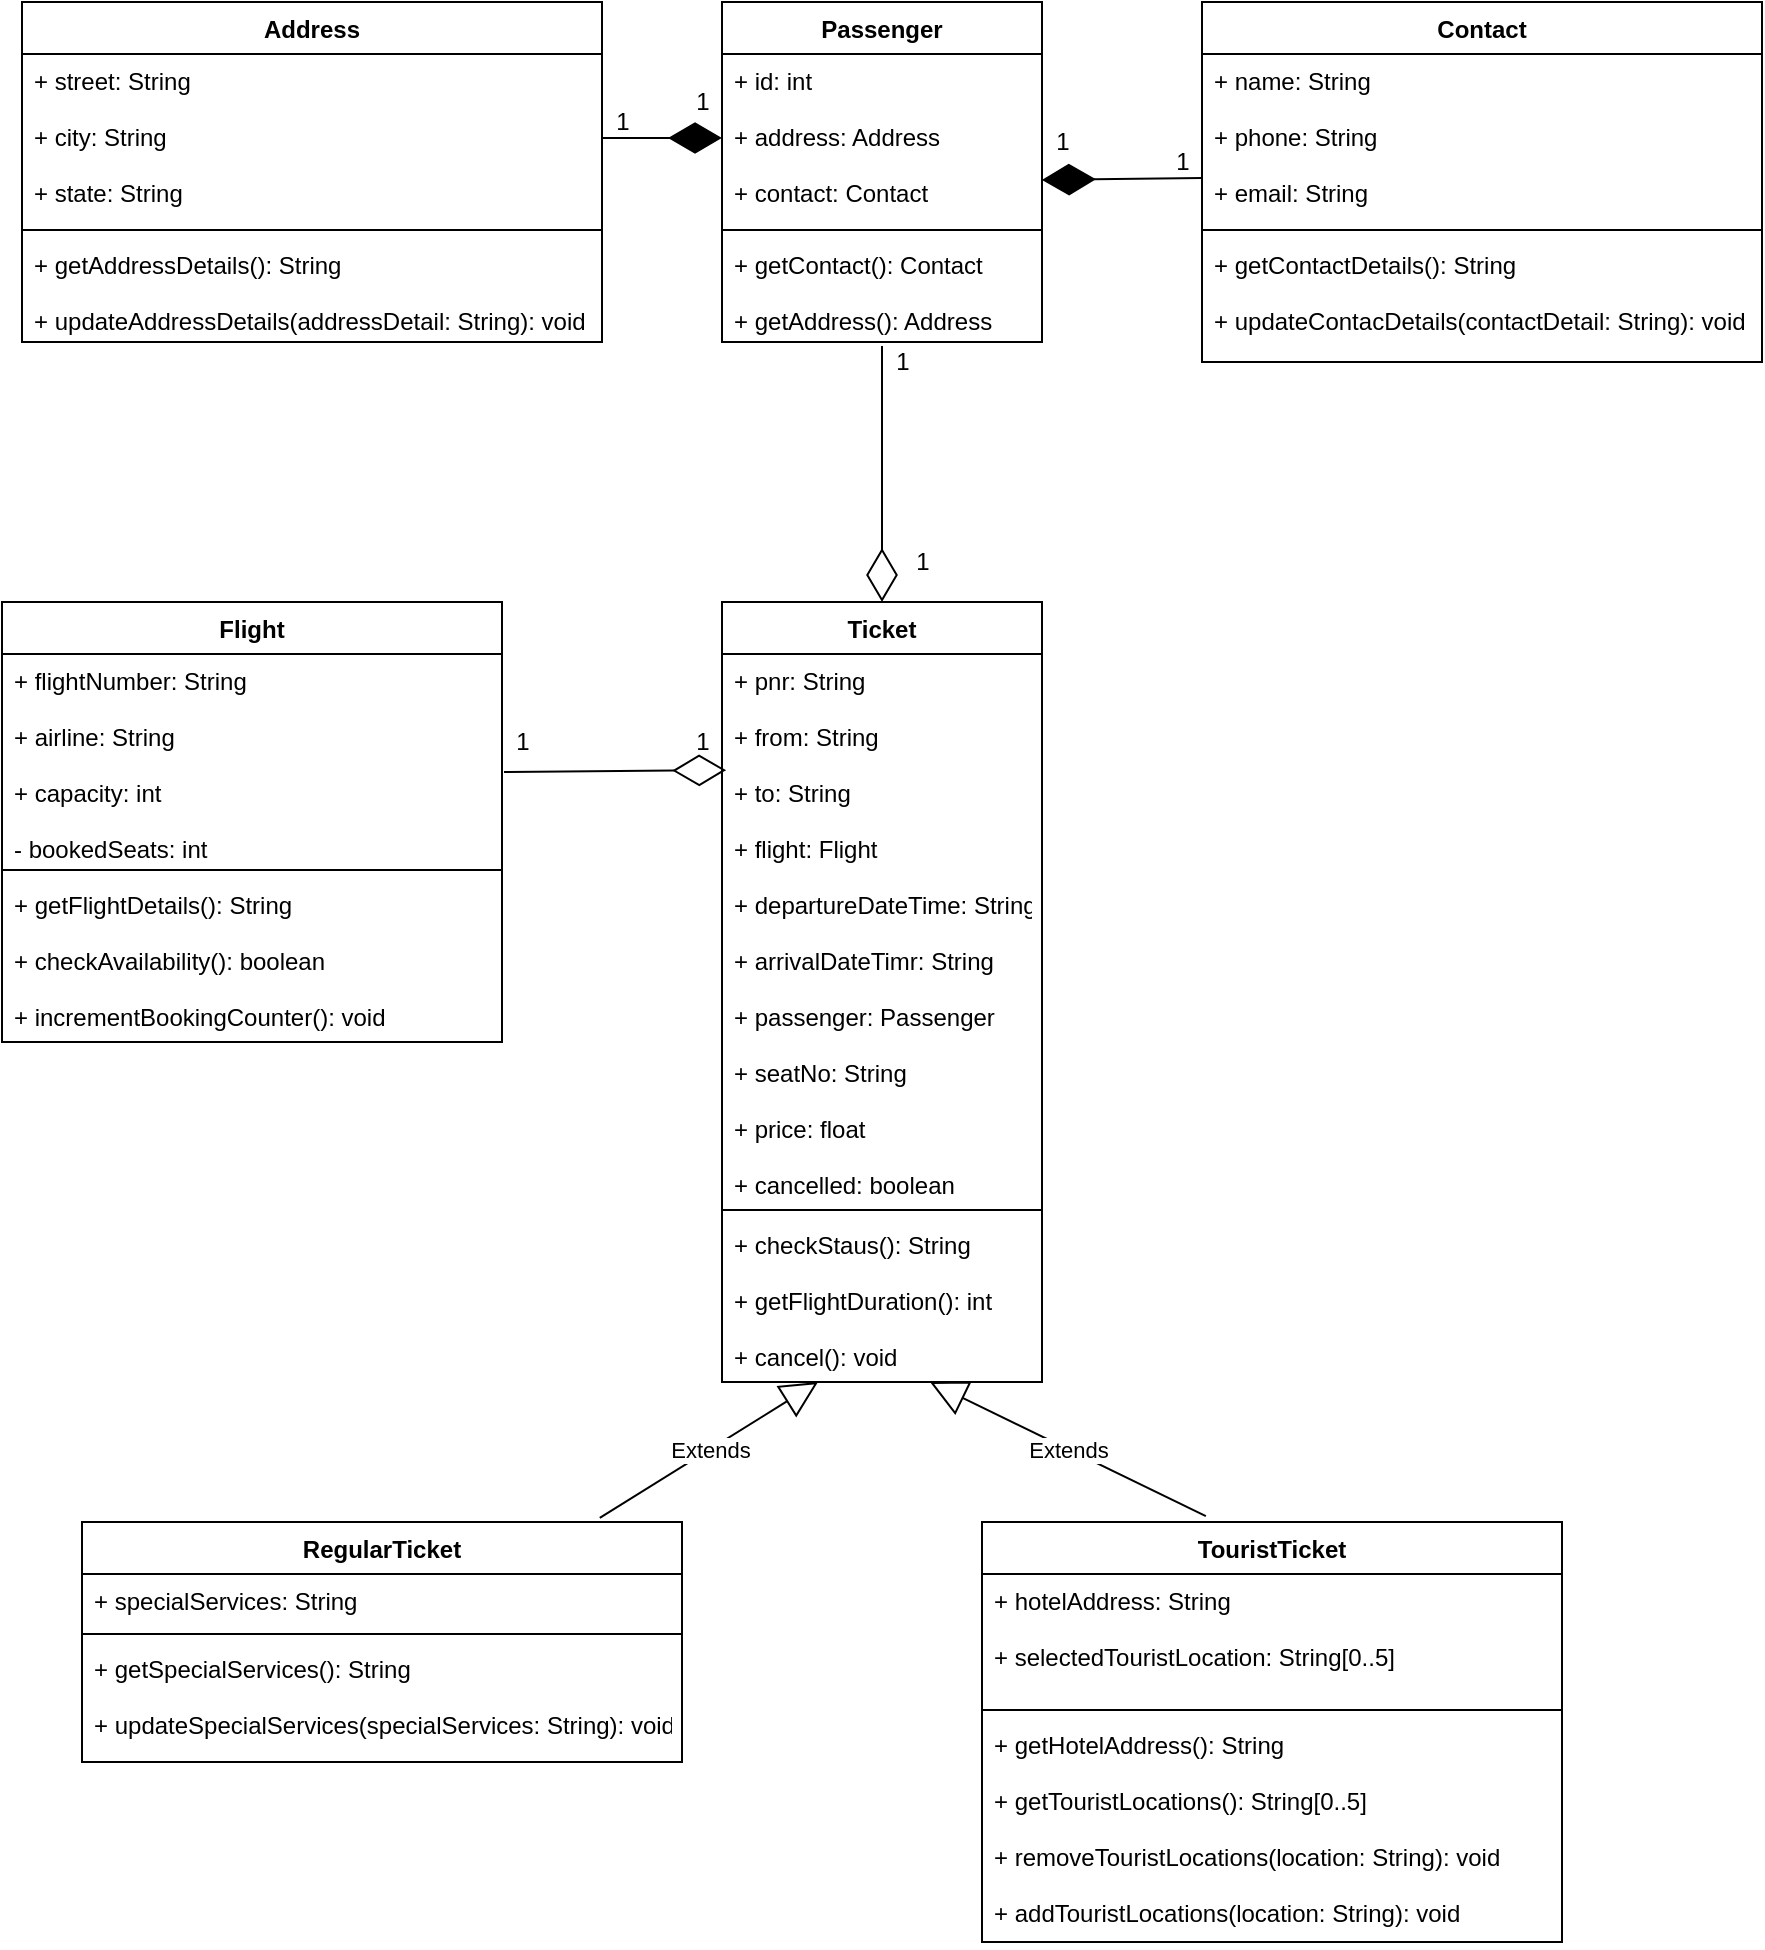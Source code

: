 <mxfile version="14.2.2" type="device"><diagram id="tFdPu36nHyLPyFWgovBM" name="Page-1"><mxGraphModel dx="868" dy="393" grid="1" gridSize="10" guides="1" tooltips="1" connect="1" arrows="1" fold="1" page="1" pageScale="1" pageWidth="850" pageHeight="1100" math="0" shadow="0"><root><mxCell id="0"/><mxCell id="1" parent="0"/><mxCell id="cZrpZfd7uOMHgxI16uGz-41" value="Passenger" style="swimlane;fontStyle=1;align=center;verticalAlign=top;childLayout=stackLayout;horizontal=1;startSize=26;horizontalStack=0;resizeParent=1;resizeParentMax=0;resizeLast=0;collapsible=1;marginBottom=0;" vertex="1" parent="1"><mxGeometry x="360" y="40" width="160" height="170" as="geometry"/></mxCell><mxCell id="cZrpZfd7uOMHgxI16uGz-42" value="+ id: int&#10;&#10;+ address: Address&#10;&#10;+ contact: Contact" style="text;strokeColor=none;fillColor=none;align=left;verticalAlign=top;spacingLeft=4;spacingRight=4;overflow=hidden;rotatable=0;points=[[0,0.5],[1,0.5]];portConstraint=eastwest;" vertex="1" parent="cZrpZfd7uOMHgxI16uGz-41"><mxGeometry y="26" width="160" height="84" as="geometry"/></mxCell><mxCell id="cZrpZfd7uOMHgxI16uGz-69" value="" style="endArrow=diamondThin;endFill=1;endSize=24;html=1;exitX=1;exitY=0.5;exitDx=0;exitDy=0;" edge="1" parent="cZrpZfd7uOMHgxI16uGz-41" source="cZrpZfd7uOMHgxI16uGz-46"><mxGeometry width="160" relative="1" as="geometry"><mxPoint x="-90" y="67.5" as="sourcePoint"/><mxPoint y="68" as="targetPoint"/></mxGeometry></mxCell><mxCell id="cZrpZfd7uOMHgxI16uGz-43" value="" style="line;strokeWidth=1;fillColor=none;align=left;verticalAlign=middle;spacingTop=-1;spacingLeft=3;spacingRight=3;rotatable=0;labelPosition=right;points=[];portConstraint=eastwest;" vertex="1" parent="cZrpZfd7uOMHgxI16uGz-41"><mxGeometry y="110" width="160" height="8" as="geometry"/></mxCell><mxCell id="cZrpZfd7uOMHgxI16uGz-44" value="+ getContact(): Contact&#10;&#10;+ getAddress(): Address " style="text;strokeColor=none;fillColor=none;align=left;verticalAlign=top;spacingLeft=4;spacingRight=4;overflow=hidden;rotatable=0;points=[[0,0.5],[1,0.5]];portConstraint=eastwest;" vertex="1" parent="cZrpZfd7uOMHgxI16uGz-41"><mxGeometry y="118" width="160" height="52" as="geometry"/></mxCell><mxCell id="cZrpZfd7uOMHgxI16uGz-45" value="Address" style="swimlane;fontStyle=1;align=center;verticalAlign=top;childLayout=stackLayout;horizontal=1;startSize=26;horizontalStack=0;resizeParent=1;resizeParentMax=0;resizeLast=0;collapsible=1;marginBottom=0;" vertex="1" parent="1"><mxGeometry x="10" y="40" width="290" height="170" as="geometry"/></mxCell><mxCell id="cZrpZfd7uOMHgxI16uGz-46" value="+ street: String&#10;&#10;+ city: String&#10;&#10;+ state: String" style="text;strokeColor=none;fillColor=none;align=left;verticalAlign=top;spacingLeft=4;spacingRight=4;overflow=hidden;rotatable=0;points=[[0,0.5],[1,0.5]];portConstraint=eastwest;" vertex="1" parent="cZrpZfd7uOMHgxI16uGz-45"><mxGeometry y="26" width="290" height="84" as="geometry"/></mxCell><mxCell id="cZrpZfd7uOMHgxI16uGz-47" value="" style="line;strokeWidth=1;fillColor=none;align=left;verticalAlign=middle;spacingTop=-1;spacingLeft=3;spacingRight=3;rotatable=0;labelPosition=right;points=[];portConstraint=eastwest;" vertex="1" parent="cZrpZfd7uOMHgxI16uGz-45"><mxGeometry y="110" width="290" height="8" as="geometry"/></mxCell><mxCell id="cZrpZfd7uOMHgxI16uGz-48" value="+ getAddressDetails(): String&#10;&#10;+ updateAddressDetails(addressDetail: String): void" style="text;strokeColor=none;fillColor=none;align=left;verticalAlign=top;spacingLeft=4;spacingRight=4;overflow=hidden;rotatable=0;points=[[0,0.5],[1,0.5]];portConstraint=eastwest;" vertex="1" parent="cZrpZfd7uOMHgxI16uGz-45"><mxGeometry y="118" width="290" height="52" as="geometry"/></mxCell><mxCell id="cZrpZfd7uOMHgxI16uGz-49" value="Contact" style="swimlane;fontStyle=1;align=center;verticalAlign=top;childLayout=stackLayout;horizontal=1;startSize=26;horizontalStack=0;resizeParent=1;resizeParentMax=0;resizeLast=0;collapsible=1;marginBottom=0;" vertex="1" parent="1"><mxGeometry x="600" y="40" width="280" height="180" as="geometry"/></mxCell><mxCell id="cZrpZfd7uOMHgxI16uGz-50" value="+ name: String&#10;&#10;+ phone: String&#10;&#10;+ email: String" style="text;strokeColor=none;fillColor=none;align=left;verticalAlign=top;spacingLeft=4;spacingRight=4;overflow=hidden;rotatable=0;points=[[0,0.5],[1,0.5]];portConstraint=eastwest;" vertex="1" parent="cZrpZfd7uOMHgxI16uGz-49"><mxGeometry y="26" width="280" height="84" as="geometry"/></mxCell><mxCell id="cZrpZfd7uOMHgxI16uGz-51" value="" style="line;strokeWidth=1;fillColor=none;align=left;verticalAlign=middle;spacingTop=-1;spacingLeft=3;spacingRight=3;rotatable=0;labelPosition=right;points=[];portConstraint=eastwest;" vertex="1" parent="cZrpZfd7uOMHgxI16uGz-49"><mxGeometry y="110" width="280" height="8" as="geometry"/></mxCell><mxCell id="cZrpZfd7uOMHgxI16uGz-52" value="+ getContactDetails(): String&#10;&#10;+ updateContacDetails(contactDetail: String): void" style="text;strokeColor=none;fillColor=none;align=left;verticalAlign=top;spacingLeft=4;spacingRight=4;overflow=hidden;rotatable=0;points=[[0,0.5],[1,0.5]];portConstraint=eastwest;" vertex="1" parent="cZrpZfd7uOMHgxI16uGz-49"><mxGeometry y="118" width="280" height="62" as="geometry"/></mxCell><mxCell id="cZrpZfd7uOMHgxI16uGz-53" value="Flight" style="swimlane;fontStyle=1;align=center;verticalAlign=top;childLayout=stackLayout;horizontal=1;startSize=26;horizontalStack=0;resizeParent=1;resizeParentMax=0;resizeLast=0;collapsible=1;marginBottom=0;" vertex="1" parent="1"><mxGeometry y="340" width="250" height="220" as="geometry"/></mxCell><mxCell id="cZrpZfd7uOMHgxI16uGz-54" value="+ flightNumber: String&#10;&#10;+ airline: String&#10;&#10;+ capacity: int&#10;&#10;- bookedSeats: int" style="text;strokeColor=none;fillColor=none;align=left;verticalAlign=top;spacingLeft=4;spacingRight=4;overflow=hidden;rotatable=0;points=[[0,0.5],[1,0.5]];portConstraint=eastwest;" vertex="1" parent="cZrpZfd7uOMHgxI16uGz-53"><mxGeometry y="26" width="250" height="104" as="geometry"/></mxCell><mxCell id="cZrpZfd7uOMHgxI16uGz-55" value="" style="line;strokeWidth=1;fillColor=none;align=left;verticalAlign=middle;spacingTop=-1;spacingLeft=3;spacingRight=3;rotatable=0;labelPosition=right;points=[];portConstraint=eastwest;" vertex="1" parent="cZrpZfd7uOMHgxI16uGz-53"><mxGeometry y="130" width="250" height="8" as="geometry"/></mxCell><mxCell id="cZrpZfd7uOMHgxI16uGz-56" value="+ getFlightDetails(): String&#10;&#10;+ checkAvailability(): boolean&#10;&#10;+ incrementBookingCounter(): void" style="text;strokeColor=none;fillColor=none;align=left;verticalAlign=top;spacingLeft=4;spacingRight=4;overflow=hidden;rotatable=0;points=[[0,0.5],[1,0.5]];portConstraint=eastwest;" vertex="1" parent="cZrpZfd7uOMHgxI16uGz-53"><mxGeometry y="138" width="250" height="82" as="geometry"/></mxCell><mxCell id="cZrpZfd7uOMHgxI16uGz-57" value="Ticket" style="swimlane;fontStyle=1;align=center;verticalAlign=top;childLayout=stackLayout;horizontal=1;startSize=26;horizontalStack=0;resizeParent=1;resizeParentMax=0;resizeLast=0;collapsible=1;marginBottom=0;" vertex="1" parent="1"><mxGeometry x="360" y="340" width="160" height="390" as="geometry"/></mxCell><mxCell id="cZrpZfd7uOMHgxI16uGz-58" value="+ pnr: String&#10;&#10;+ from: String&#10;&#10;+ to: String&#10;&#10;+ flight: Flight&#10;&#10;+ departureDateTime: String&#10;&#10;+ arrivalDateTimr: String&#10;&#10;+ passenger: Passenger&#10;&#10;+ seatNo: String&#10;&#10;+ price: float&#10;&#10;+ cancelled: boolean" style="text;strokeColor=none;fillColor=none;align=left;verticalAlign=top;spacingLeft=4;spacingRight=4;overflow=hidden;rotatable=0;points=[[0,0.5],[1,0.5]];portConstraint=eastwest;" vertex="1" parent="cZrpZfd7uOMHgxI16uGz-57"><mxGeometry y="26" width="160" height="274" as="geometry"/></mxCell><mxCell id="cZrpZfd7uOMHgxI16uGz-59" value="" style="line;strokeWidth=1;fillColor=none;align=left;verticalAlign=middle;spacingTop=-1;spacingLeft=3;spacingRight=3;rotatable=0;labelPosition=right;points=[];portConstraint=eastwest;" vertex="1" parent="cZrpZfd7uOMHgxI16uGz-57"><mxGeometry y="300" width="160" height="8" as="geometry"/></mxCell><mxCell id="cZrpZfd7uOMHgxI16uGz-60" value="+ checkStaus(): String&#10;&#10;+ getFlightDuration(): int&#10;&#10;+ cancel(): void" style="text;strokeColor=none;fillColor=none;align=left;verticalAlign=top;spacingLeft=4;spacingRight=4;overflow=hidden;rotatable=0;points=[[0,0.5],[1,0.5]];portConstraint=eastwest;" vertex="1" parent="cZrpZfd7uOMHgxI16uGz-57"><mxGeometry y="308" width="160" height="82" as="geometry"/></mxCell><mxCell id="cZrpZfd7uOMHgxI16uGz-61" value="RegularTicket" style="swimlane;fontStyle=1;align=center;verticalAlign=top;childLayout=stackLayout;horizontal=1;startSize=26;horizontalStack=0;resizeParent=1;resizeParentMax=0;resizeLast=0;collapsible=1;marginBottom=0;" vertex="1" parent="1"><mxGeometry x="40" y="800" width="300" height="120" as="geometry"/></mxCell><mxCell id="cZrpZfd7uOMHgxI16uGz-62" value="+ specialServices: String" style="text;strokeColor=none;fillColor=none;align=left;verticalAlign=top;spacingLeft=4;spacingRight=4;overflow=hidden;rotatable=0;points=[[0,0.5],[1,0.5]];portConstraint=eastwest;" vertex="1" parent="cZrpZfd7uOMHgxI16uGz-61"><mxGeometry y="26" width="300" height="26" as="geometry"/></mxCell><mxCell id="cZrpZfd7uOMHgxI16uGz-63" value="" style="line;strokeWidth=1;fillColor=none;align=left;verticalAlign=middle;spacingTop=-1;spacingLeft=3;spacingRight=3;rotatable=0;labelPosition=right;points=[];portConstraint=eastwest;" vertex="1" parent="cZrpZfd7uOMHgxI16uGz-61"><mxGeometry y="52" width="300" height="8" as="geometry"/></mxCell><mxCell id="cZrpZfd7uOMHgxI16uGz-64" value="+ getSpecialServices(): String&#10;&#10;+ updateSpecialServices(specialServices: String): void" style="text;strokeColor=none;fillColor=none;align=left;verticalAlign=top;spacingLeft=4;spacingRight=4;overflow=hidden;rotatable=0;points=[[0,0.5],[1,0.5]];portConstraint=eastwest;" vertex="1" parent="cZrpZfd7uOMHgxI16uGz-61"><mxGeometry y="60" width="300" height="60" as="geometry"/></mxCell><mxCell id="cZrpZfd7uOMHgxI16uGz-65" value="TouristTicket" style="swimlane;fontStyle=1;align=center;verticalAlign=top;childLayout=stackLayout;horizontal=1;startSize=26;horizontalStack=0;resizeParent=1;resizeParentMax=0;resizeLast=0;collapsible=1;marginBottom=0;" vertex="1" parent="1"><mxGeometry x="490" y="800" width="290" height="210" as="geometry"/></mxCell><mxCell id="cZrpZfd7uOMHgxI16uGz-66" value="+ hotelAddress: String&#10;&#10;+ selectedTouristLocation: String[0..5]" style="text;strokeColor=none;fillColor=none;align=left;verticalAlign=top;spacingLeft=4;spacingRight=4;overflow=hidden;rotatable=0;points=[[0,0.5],[1,0.5]];portConstraint=eastwest;" vertex="1" parent="cZrpZfd7uOMHgxI16uGz-65"><mxGeometry y="26" width="290" height="64" as="geometry"/></mxCell><mxCell id="cZrpZfd7uOMHgxI16uGz-67" value="" style="line;strokeWidth=1;fillColor=none;align=left;verticalAlign=middle;spacingTop=-1;spacingLeft=3;spacingRight=3;rotatable=0;labelPosition=right;points=[];portConstraint=eastwest;" vertex="1" parent="cZrpZfd7uOMHgxI16uGz-65"><mxGeometry y="90" width="290" height="8" as="geometry"/></mxCell><mxCell id="cZrpZfd7uOMHgxI16uGz-68" value="+ getHotelAddress(): String&#10;&#10;+ getTouristLocations(): String[0..5]&#10;&#10;+ removeTouristLocations(location: String): void&#10;&#10;+ addTouristLocations(location: String): void" style="text;strokeColor=none;fillColor=none;align=left;verticalAlign=top;spacingLeft=4;spacingRight=4;overflow=hidden;rotatable=0;points=[[0,0.5],[1,0.5]];portConstraint=eastwest;" vertex="1" parent="cZrpZfd7uOMHgxI16uGz-65"><mxGeometry y="98" width="290" height="112" as="geometry"/></mxCell><mxCell id="cZrpZfd7uOMHgxI16uGz-70" value="" style="endArrow=diamondThin;endFill=1;endSize=24;html=1;exitX=0;exitY=0.738;exitDx=0;exitDy=0;exitPerimeter=0;" edge="1" parent="1" source="cZrpZfd7uOMHgxI16uGz-50"><mxGeometry width="160" relative="1" as="geometry"><mxPoint x="590" y="129" as="sourcePoint"/><mxPoint x="520" y="129" as="targetPoint"/></mxGeometry></mxCell><mxCell id="cZrpZfd7uOMHgxI16uGz-71" value="" style="endArrow=diamondThin;endFill=0;endSize=24;html=1;entryX=0.013;entryY=0.212;entryDx=0;entryDy=0;entryPerimeter=0;exitX=1.004;exitY=0.567;exitDx=0;exitDy=0;exitPerimeter=0;" edge="1" parent="1" source="cZrpZfd7uOMHgxI16uGz-54" target="cZrpZfd7uOMHgxI16uGz-58"><mxGeometry width="160" relative="1" as="geometry"><mxPoint x="270" y="503" as="sourcePoint"/><mxPoint x="330" y="510" as="targetPoint"/></mxGeometry></mxCell><mxCell id="cZrpZfd7uOMHgxI16uGz-72" value="" style="endArrow=diamondThin;endFill=0;endSize=24;html=1;entryX=0.5;entryY=0;entryDx=0;entryDy=0;" edge="1" parent="1" target="cZrpZfd7uOMHgxI16uGz-57"><mxGeometry width="160" relative="1" as="geometry"><mxPoint x="440" y="212" as="sourcePoint"/><mxPoint x="330" y="210" as="targetPoint"/></mxGeometry></mxCell><mxCell id="cZrpZfd7uOMHgxI16uGz-76" value="1" style="text;html=1;align=center;verticalAlign=middle;resizable=0;points=[];autosize=1;" vertex="1" parent="1"><mxGeometry x="300" y="90" width="20" height="20" as="geometry"/></mxCell><mxCell id="cZrpZfd7uOMHgxI16uGz-77" value="1" style="text;html=1;align=center;verticalAlign=middle;resizable=0;points=[];autosize=1;" vertex="1" parent="1"><mxGeometry x="340" y="80" width="20" height="20" as="geometry"/></mxCell><mxCell id="cZrpZfd7uOMHgxI16uGz-80" value="1" style="text;html=1;align=center;verticalAlign=middle;resizable=0;points=[];autosize=1;" vertex="1" parent="1"><mxGeometry x="580" y="110" width="20" height="20" as="geometry"/></mxCell><mxCell id="cZrpZfd7uOMHgxI16uGz-81" value="1" style="text;html=1;align=center;verticalAlign=middle;resizable=0;points=[];autosize=1;" vertex="1" parent="1"><mxGeometry x="520" y="100" width="20" height="20" as="geometry"/></mxCell><mxCell id="cZrpZfd7uOMHgxI16uGz-82" value="1" style="text;html=1;align=center;verticalAlign=middle;resizable=0;points=[];autosize=1;" vertex="1" parent="1"><mxGeometry x="440" y="210" width="20" height="20" as="geometry"/></mxCell><mxCell id="cZrpZfd7uOMHgxI16uGz-83" value="1" style="text;html=1;align=center;verticalAlign=middle;resizable=0;points=[];autosize=1;" vertex="1" parent="1"><mxGeometry x="450" y="310" width="20" height="20" as="geometry"/></mxCell><mxCell id="cZrpZfd7uOMHgxI16uGz-86" value="1" style="text;html=1;align=center;verticalAlign=middle;resizable=0;points=[];autosize=1;" vertex="1" parent="1"><mxGeometry x="250" y="400" width="20" height="20" as="geometry"/></mxCell><mxCell id="cZrpZfd7uOMHgxI16uGz-87" value="1" style="text;html=1;align=center;verticalAlign=middle;resizable=0;points=[];autosize=1;" vertex="1" parent="1"><mxGeometry x="340" y="400" width="20" height="20" as="geometry"/></mxCell><mxCell id="cZrpZfd7uOMHgxI16uGz-88" value="Extends" style="endArrow=block;endSize=16;endFill=0;html=1;entryX=0.3;entryY=1;entryDx=0;entryDy=0;entryPerimeter=0;exitX=0.863;exitY=-0.017;exitDx=0;exitDy=0;exitPerimeter=0;" edge="1" parent="1" source="cZrpZfd7uOMHgxI16uGz-61" target="cZrpZfd7uOMHgxI16uGz-60"><mxGeometry width="160" relative="1" as="geometry"><mxPoint x="330" y="850" as="sourcePoint"/><mxPoint x="490" y="850" as="targetPoint"/></mxGeometry></mxCell><mxCell id="cZrpZfd7uOMHgxI16uGz-89" value="Extends" style="endArrow=block;endSize=16;endFill=0;html=1;exitX=0.386;exitY=-0.014;exitDx=0;exitDy=0;exitPerimeter=0;" edge="1" parent="1" source="cZrpZfd7uOMHgxI16uGz-65"><mxGeometry width="160" relative="1" as="geometry"><mxPoint x="330" y="850" as="sourcePoint"/><mxPoint x="464" y="730" as="targetPoint"/></mxGeometry></mxCell></root></mxGraphModel></diagram></mxfile>